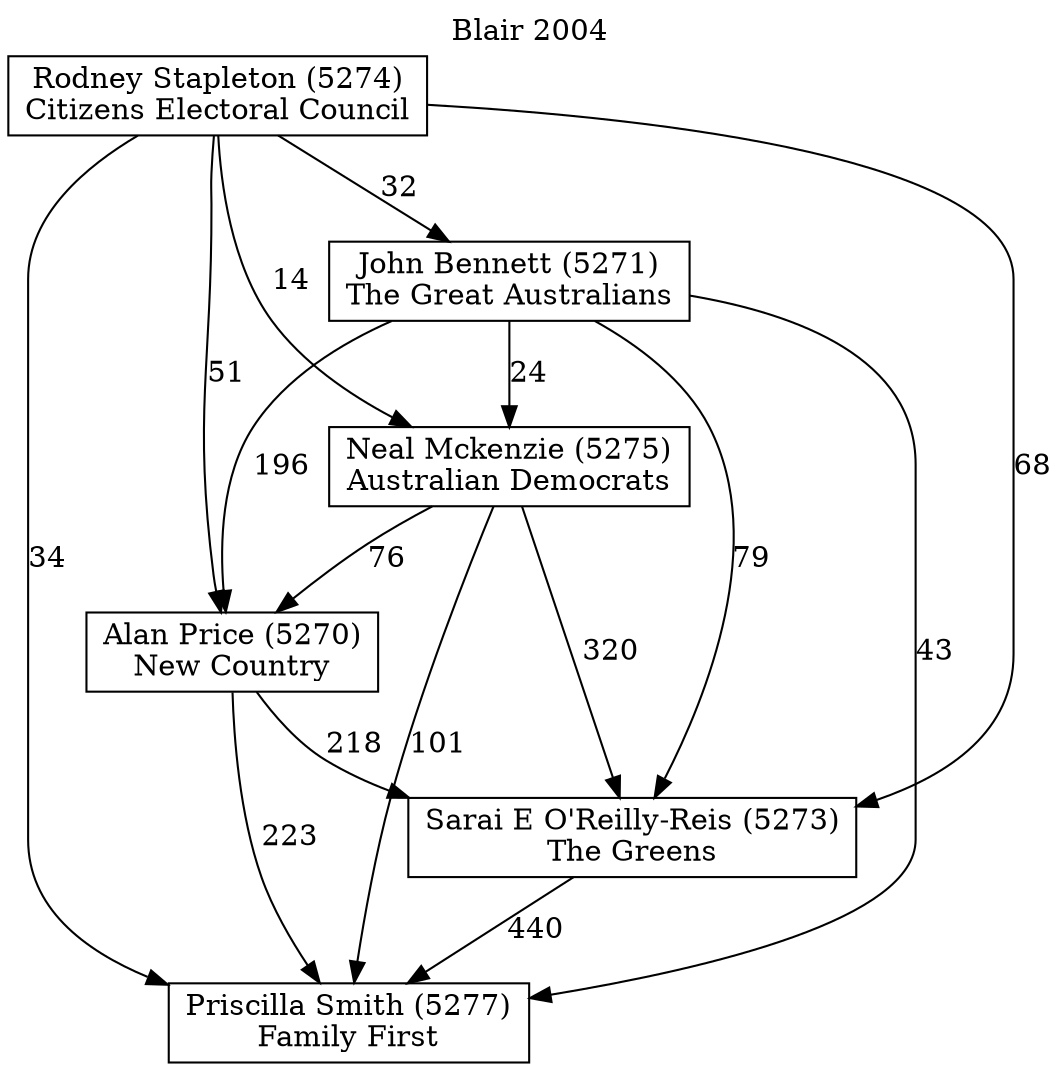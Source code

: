 // House preference flow
digraph "Priscilla Smith (5277)_Blair_2004" {
	graph [label="Blair 2004" labelloc=t mclimit=10]
	node [shape=box]
	"Priscilla Smith (5277)" [label="Priscilla Smith (5277)
Family First"]
	"Sarai E O'Reilly-Reis (5273)" [label="Sarai E O'Reilly-Reis (5273)
The Greens"]
	"Alan Price (5270)" [label="Alan Price (5270)
New Country"]
	"Neal Mckenzie (5275)" [label="Neal Mckenzie (5275)
Australian Democrats"]
	"John Bennett (5271)" [label="John Bennett (5271)
The Great Australians"]
	"Rodney Stapleton (5274)" [label="Rodney Stapleton (5274)
Citizens Electoral Council"]
	"Sarai E O'Reilly-Reis (5273)" -> "Priscilla Smith (5277)" [label=440]
	"Alan Price (5270)" -> "Sarai E O'Reilly-Reis (5273)" [label=218]
	"Neal Mckenzie (5275)" -> "Alan Price (5270)" [label=76]
	"John Bennett (5271)" -> "Neal Mckenzie (5275)" [label=24]
	"Rodney Stapleton (5274)" -> "John Bennett (5271)" [label=32]
	"Alan Price (5270)" -> "Priscilla Smith (5277)" [label=223]
	"Neal Mckenzie (5275)" -> "Priscilla Smith (5277)" [label=101]
	"John Bennett (5271)" -> "Priscilla Smith (5277)" [label=43]
	"Rodney Stapleton (5274)" -> "Priscilla Smith (5277)" [label=34]
	"Rodney Stapleton (5274)" -> "Neal Mckenzie (5275)" [label=14]
	"John Bennett (5271)" -> "Alan Price (5270)" [label=196]
	"Rodney Stapleton (5274)" -> "Alan Price (5270)" [label=51]
	"Neal Mckenzie (5275)" -> "Sarai E O'Reilly-Reis (5273)" [label=320]
	"John Bennett (5271)" -> "Sarai E O'Reilly-Reis (5273)" [label=79]
	"Rodney Stapleton (5274)" -> "Sarai E O'Reilly-Reis (5273)" [label=68]
}
